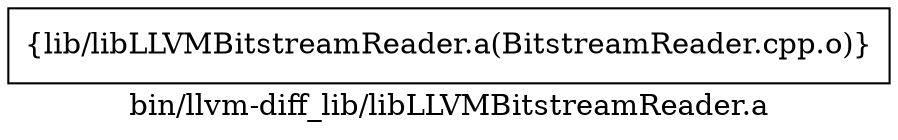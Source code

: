 digraph "bin/llvm-diff_lib/libLLVMBitstreamReader.a" {
	label="bin/llvm-diff_lib/libLLVMBitstreamReader.a";
	rankdir=LR;

	Node0x5604fce99848 [shape=record,shape=box,group=0,label="{lib/libLLVMBitstreamReader.a(BitstreamReader.cpp.o)}"];
}
